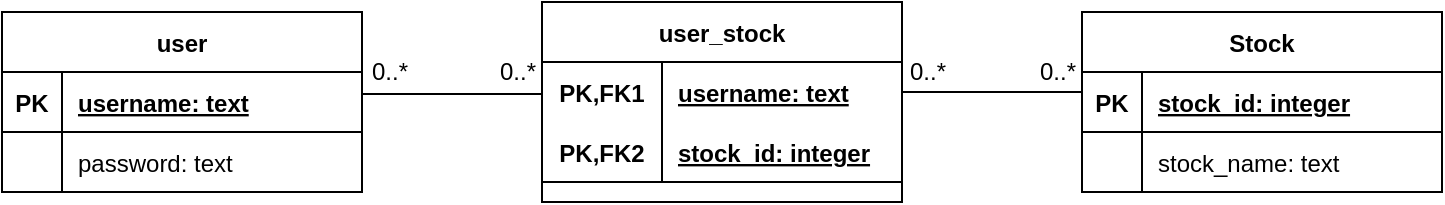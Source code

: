 <mxfile version="13.7.1" type="device"><diagram id="0ITgPQ8m3UcsiUWyTeuY" name="Page-1"><mxGraphModel dx="855" dy="759" grid="1" gridSize="10" guides="1" tooltips="1" connect="1" arrows="1" fold="1" page="1" pageScale="1" pageWidth="850" pageHeight="1100" math="0" shadow="0"><root><mxCell id="0"/><mxCell id="1" parent="0"/><mxCell id="gUJQpN8fsdybgzPj6UJ4-34" value="user" style="shape=table;startSize=30;container=1;collapsible=1;childLayout=tableLayout;fixedRows=1;rowLines=0;fontStyle=1;align=center;resizeLast=1;" vertex="1" parent="1"><mxGeometry x="20" y="160" width="180" height="90" as="geometry"/></mxCell><mxCell id="gUJQpN8fsdybgzPj6UJ4-35" value="" style="shape=partialRectangle;collapsible=0;dropTarget=0;pointerEvents=0;fillColor=none;top=0;left=0;bottom=1;right=0;points=[[0,0.5],[1,0.5]];portConstraint=eastwest;" vertex="1" parent="gUJQpN8fsdybgzPj6UJ4-34"><mxGeometry y="30" width="180" height="30" as="geometry"/></mxCell><mxCell id="gUJQpN8fsdybgzPj6UJ4-36" value="PK" style="shape=partialRectangle;connectable=0;fillColor=none;top=0;left=0;bottom=0;right=0;fontStyle=1;overflow=hidden;" vertex="1" parent="gUJQpN8fsdybgzPj6UJ4-35"><mxGeometry width="30" height="30" as="geometry"/></mxCell><mxCell id="gUJQpN8fsdybgzPj6UJ4-37" value="username: text" style="shape=partialRectangle;connectable=0;fillColor=none;top=0;left=0;bottom=0;right=0;align=left;spacingLeft=6;fontStyle=5;overflow=hidden;" vertex="1" parent="gUJQpN8fsdybgzPj6UJ4-35"><mxGeometry x="30" width="150" height="30" as="geometry"/></mxCell><mxCell id="gUJQpN8fsdybgzPj6UJ4-38" value="" style="shape=partialRectangle;collapsible=0;dropTarget=0;pointerEvents=0;fillColor=none;top=0;left=0;bottom=0;right=0;points=[[0,0.5],[1,0.5]];portConstraint=eastwest;" vertex="1" parent="gUJQpN8fsdybgzPj6UJ4-34"><mxGeometry y="60" width="180" height="30" as="geometry"/></mxCell><mxCell id="gUJQpN8fsdybgzPj6UJ4-39" value="" style="shape=partialRectangle;connectable=0;fillColor=none;top=0;left=0;bottom=0;right=0;editable=1;overflow=hidden;" vertex="1" parent="gUJQpN8fsdybgzPj6UJ4-38"><mxGeometry width="30" height="30" as="geometry"/></mxCell><mxCell id="gUJQpN8fsdybgzPj6UJ4-40" value="password: text" style="shape=partialRectangle;connectable=0;fillColor=none;top=0;left=0;bottom=0;right=0;align=left;spacingLeft=6;overflow=hidden;" vertex="1" parent="gUJQpN8fsdybgzPj6UJ4-38"><mxGeometry x="30" width="150" height="30" as="geometry"/></mxCell><mxCell id="gUJQpN8fsdybgzPj6UJ4-65" value="" style="endArrow=none;html=1;exitX=1;exitY=0.5;exitDx=0;exitDy=0;" edge="1" parent="1"><mxGeometry width="50" height="50" relative="1" as="geometry"><mxPoint x="200" y="201" as="sourcePoint"/><mxPoint x="290" y="201" as="targetPoint"/></mxGeometry></mxCell><mxCell id="gUJQpN8fsdybgzPj6UJ4-21" value="Stock" style="shape=table;startSize=30;container=1;collapsible=1;childLayout=tableLayout;fixedRows=1;rowLines=0;fontStyle=1;align=center;resizeLast=1;" vertex="1" parent="1"><mxGeometry x="560" y="160" width="180" height="90" as="geometry"/></mxCell><mxCell id="gUJQpN8fsdybgzPj6UJ4-22" value="" style="shape=partialRectangle;collapsible=0;dropTarget=0;pointerEvents=0;fillColor=none;top=0;left=0;bottom=1;right=0;points=[[0,0.5],[1,0.5]];portConstraint=eastwest;" vertex="1" parent="gUJQpN8fsdybgzPj6UJ4-21"><mxGeometry y="30" width="180" height="30" as="geometry"/></mxCell><mxCell id="gUJQpN8fsdybgzPj6UJ4-23" value="PK" style="shape=partialRectangle;connectable=0;fillColor=none;top=0;left=0;bottom=0;right=0;fontStyle=1;overflow=hidden;" vertex="1" parent="gUJQpN8fsdybgzPj6UJ4-22"><mxGeometry width="30" height="30" as="geometry"/></mxCell><mxCell id="gUJQpN8fsdybgzPj6UJ4-24" value="stock_id: integer" style="shape=partialRectangle;connectable=0;fillColor=none;top=0;left=0;bottom=0;right=0;align=left;spacingLeft=6;fontStyle=5;overflow=hidden;" vertex="1" parent="gUJQpN8fsdybgzPj6UJ4-22"><mxGeometry x="30" width="150" height="30" as="geometry"/></mxCell><mxCell id="gUJQpN8fsdybgzPj6UJ4-25" value="" style="shape=partialRectangle;collapsible=0;dropTarget=0;pointerEvents=0;fillColor=none;top=0;left=0;bottom=0;right=0;points=[[0,0.5],[1,0.5]];portConstraint=eastwest;" vertex="1" parent="gUJQpN8fsdybgzPj6UJ4-21"><mxGeometry y="60" width="180" height="30" as="geometry"/></mxCell><mxCell id="gUJQpN8fsdybgzPj6UJ4-26" value="" style="shape=partialRectangle;connectable=0;fillColor=none;top=0;left=0;bottom=0;right=0;editable=1;overflow=hidden;" vertex="1" parent="gUJQpN8fsdybgzPj6UJ4-25"><mxGeometry width="30" height="30" as="geometry"/></mxCell><mxCell id="gUJQpN8fsdybgzPj6UJ4-27" value="stock_name: text" style="shape=partialRectangle;connectable=0;fillColor=none;top=0;left=0;bottom=0;right=0;align=left;spacingLeft=6;overflow=hidden;" vertex="1" parent="gUJQpN8fsdybgzPj6UJ4-25"><mxGeometry x="30" width="150" height="30" as="geometry"/></mxCell><mxCell id="gUJQpN8fsdybgzPj6UJ4-47" value="user_stock" style="shape=table;startSize=30;container=1;collapsible=1;childLayout=tableLayout;fixedRows=1;rowLines=0;fontStyle=1;align=center;resizeLast=1;" vertex="1" parent="1"><mxGeometry x="290" y="155" width="180" height="100" as="geometry"/></mxCell><mxCell id="gUJQpN8fsdybgzPj6UJ4-48" value="" style="shape=partialRectangle;collapsible=0;dropTarget=0;pointerEvents=0;fillColor=none;top=0;left=0;bottom=0;right=0;points=[[0,0.5],[1,0.5]];portConstraint=eastwest;" vertex="1" parent="gUJQpN8fsdybgzPj6UJ4-47"><mxGeometry y="30" width="180" height="30" as="geometry"/></mxCell><mxCell id="gUJQpN8fsdybgzPj6UJ4-49" value="PK,FK1" style="shape=partialRectangle;connectable=0;fillColor=none;top=0;left=0;bottom=0;right=0;fontStyle=1;overflow=hidden;" vertex="1" parent="gUJQpN8fsdybgzPj6UJ4-48"><mxGeometry width="60" height="30" as="geometry"/></mxCell><mxCell id="gUJQpN8fsdybgzPj6UJ4-50" value="username: text" style="shape=partialRectangle;connectable=0;fillColor=none;top=0;left=0;bottom=0;right=0;align=left;spacingLeft=6;fontStyle=5;overflow=hidden;" vertex="1" parent="gUJQpN8fsdybgzPj6UJ4-48"><mxGeometry x="60" width="120" height="30" as="geometry"/></mxCell><mxCell id="gUJQpN8fsdybgzPj6UJ4-51" value="" style="shape=partialRectangle;collapsible=0;dropTarget=0;pointerEvents=0;fillColor=none;top=0;left=0;bottom=1;right=0;points=[[0,0.5],[1,0.5]];portConstraint=eastwest;" vertex="1" parent="gUJQpN8fsdybgzPj6UJ4-47"><mxGeometry y="60" width="180" height="30" as="geometry"/></mxCell><mxCell id="gUJQpN8fsdybgzPj6UJ4-52" value="PK,FK2" style="shape=partialRectangle;connectable=0;fillColor=none;top=0;left=0;bottom=0;right=0;fontStyle=1;overflow=hidden;" vertex="1" parent="gUJQpN8fsdybgzPj6UJ4-51"><mxGeometry width="60" height="30" as="geometry"/></mxCell><mxCell id="gUJQpN8fsdybgzPj6UJ4-53" value="stock_id: integer" style="shape=partialRectangle;connectable=0;fillColor=none;top=0;left=0;bottom=0;right=0;align=left;spacingLeft=6;fontStyle=5;overflow=hidden;" vertex="1" parent="gUJQpN8fsdybgzPj6UJ4-51"><mxGeometry x="60" width="120" height="30" as="geometry"/></mxCell><mxCell id="gUJQpN8fsdybgzPj6UJ4-67" value="" style="endArrow=none;html=1;exitX=1;exitY=0.5;exitDx=0;exitDy=0;" edge="1" parent="1"><mxGeometry width="50" height="50" relative="1" as="geometry"><mxPoint x="470" y="200" as="sourcePoint"/><mxPoint x="560" y="200" as="targetPoint"/></mxGeometry></mxCell><mxCell id="gUJQpN8fsdybgzPj6UJ4-68" value="0..*" style="text;html=1;strokeColor=none;fillColor=none;align=center;verticalAlign=middle;whiteSpace=wrap;rounded=0;" vertex="1" parent="1"><mxGeometry x="194" y="180" width="40" height="20" as="geometry"/></mxCell><mxCell id="gUJQpN8fsdybgzPj6UJ4-69" value="0..*" style="text;html=1;strokeColor=none;fillColor=none;align=center;verticalAlign=middle;whiteSpace=wrap;rounded=0;" vertex="1" parent="1"><mxGeometry x="258" y="180" width="40" height="20" as="geometry"/></mxCell><mxCell id="gUJQpN8fsdybgzPj6UJ4-71" value="0..*" style="text;html=1;strokeColor=none;fillColor=none;align=center;verticalAlign=middle;whiteSpace=wrap;rounded=0;" vertex="1" parent="1"><mxGeometry x="463" y="180" width="40" height="20" as="geometry"/></mxCell><mxCell id="gUJQpN8fsdybgzPj6UJ4-72" value="0..*" style="text;html=1;strokeColor=none;fillColor=none;align=center;verticalAlign=middle;whiteSpace=wrap;rounded=0;" vertex="1" parent="1"><mxGeometry x="528" y="180" width="40" height="20" as="geometry"/></mxCell></root></mxGraphModel></diagram></mxfile>